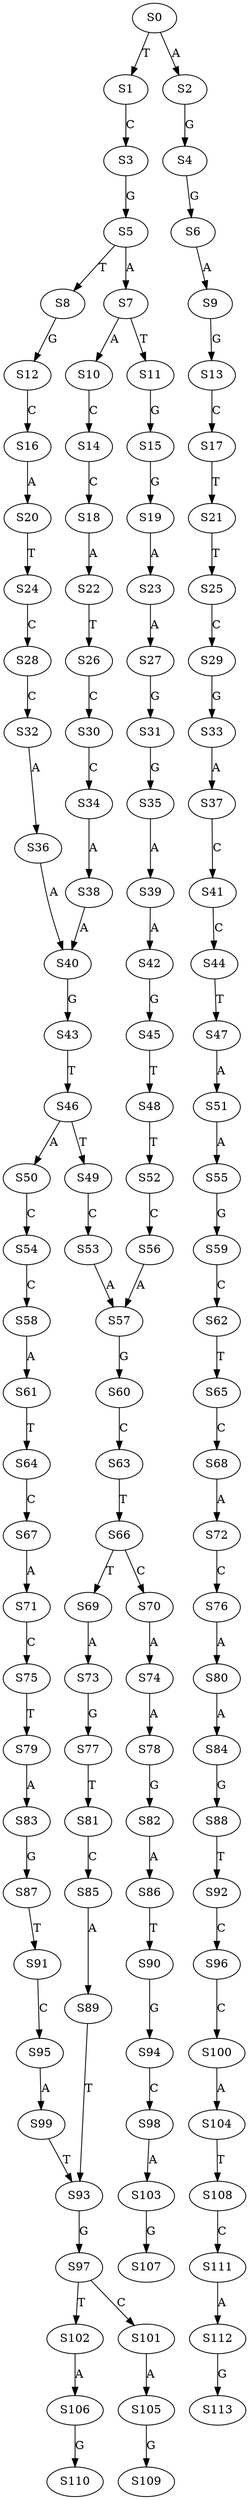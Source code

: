 strict digraph  {
	S0 -> S1 [ label = T ];
	S0 -> S2 [ label = A ];
	S1 -> S3 [ label = C ];
	S2 -> S4 [ label = G ];
	S3 -> S5 [ label = G ];
	S4 -> S6 [ label = G ];
	S5 -> S7 [ label = A ];
	S5 -> S8 [ label = T ];
	S6 -> S9 [ label = A ];
	S7 -> S10 [ label = A ];
	S7 -> S11 [ label = T ];
	S8 -> S12 [ label = G ];
	S9 -> S13 [ label = G ];
	S10 -> S14 [ label = C ];
	S11 -> S15 [ label = G ];
	S12 -> S16 [ label = C ];
	S13 -> S17 [ label = C ];
	S14 -> S18 [ label = C ];
	S15 -> S19 [ label = G ];
	S16 -> S20 [ label = A ];
	S17 -> S21 [ label = T ];
	S18 -> S22 [ label = A ];
	S19 -> S23 [ label = A ];
	S20 -> S24 [ label = T ];
	S21 -> S25 [ label = T ];
	S22 -> S26 [ label = T ];
	S23 -> S27 [ label = A ];
	S24 -> S28 [ label = C ];
	S25 -> S29 [ label = C ];
	S26 -> S30 [ label = C ];
	S27 -> S31 [ label = G ];
	S28 -> S32 [ label = C ];
	S29 -> S33 [ label = G ];
	S30 -> S34 [ label = C ];
	S31 -> S35 [ label = G ];
	S32 -> S36 [ label = A ];
	S33 -> S37 [ label = A ];
	S34 -> S38 [ label = A ];
	S35 -> S39 [ label = A ];
	S36 -> S40 [ label = A ];
	S37 -> S41 [ label = C ];
	S38 -> S40 [ label = A ];
	S39 -> S42 [ label = A ];
	S40 -> S43 [ label = G ];
	S41 -> S44 [ label = C ];
	S42 -> S45 [ label = G ];
	S43 -> S46 [ label = T ];
	S44 -> S47 [ label = T ];
	S45 -> S48 [ label = T ];
	S46 -> S49 [ label = T ];
	S46 -> S50 [ label = A ];
	S47 -> S51 [ label = A ];
	S48 -> S52 [ label = T ];
	S49 -> S53 [ label = C ];
	S50 -> S54 [ label = C ];
	S51 -> S55 [ label = A ];
	S52 -> S56 [ label = C ];
	S53 -> S57 [ label = A ];
	S54 -> S58 [ label = C ];
	S55 -> S59 [ label = G ];
	S56 -> S57 [ label = A ];
	S57 -> S60 [ label = G ];
	S58 -> S61 [ label = A ];
	S59 -> S62 [ label = C ];
	S60 -> S63 [ label = C ];
	S61 -> S64 [ label = T ];
	S62 -> S65 [ label = T ];
	S63 -> S66 [ label = T ];
	S64 -> S67 [ label = C ];
	S65 -> S68 [ label = C ];
	S66 -> S69 [ label = T ];
	S66 -> S70 [ label = C ];
	S67 -> S71 [ label = A ];
	S68 -> S72 [ label = A ];
	S69 -> S73 [ label = A ];
	S70 -> S74 [ label = A ];
	S71 -> S75 [ label = C ];
	S72 -> S76 [ label = C ];
	S73 -> S77 [ label = G ];
	S74 -> S78 [ label = A ];
	S75 -> S79 [ label = T ];
	S76 -> S80 [ label = A ];
	S77 -> S81 [ label = T ];
	S78 -> S82 [ label = G ];
	S79 -> S83 [ label = A ];
	S80 -> S84 [ label = A ];
	S81 -> S85 [ label = C ];
	S82 -> S86 [ label = A ];
	S83 -> S87 [ label = G ];
	S84 -> S88 [ label = G ];
	S85 -> S89 [ label = A ];
	S86 -> S90 [ label = T ];
	S87 -> S91 [ label = T ];
	S88 -> S92 [ label = T ];
	S89 -> S93 [ label = T ];
	S90 -> S94 [ label = G ];
	S91 -> S95 [ label = C ];
	S92 -> S96 [ label = C ];
	S93 -> S97 [ label = G ];
	S94 -> S98 [ label = C ];
	S95 -> S99 [ label = A ];
	S96 -> S100 [ label = C ];
	S97 -> S101 [ label = C ];
	S97 -> S102 [ label = T ];
	S98 -> S103 [ label = A ];
	S99 -> S93 [ label = T ];
	S100 -> S104 [ label = A ];
	S101 -> S105 [ label = A ];
	S102 -> S106 [ label = A ];
	S103 -> S107 [ label = G ];
	S104 -> S108 [ label = T ];
	S105 -> S109 [ label = G ];
	S106 -> S110 [ label = G ];
	S108 -> S111 [ label = C ];
	S111 -> S112 [ label = A ];
	S112 -> S113 [ label = G ];
}

